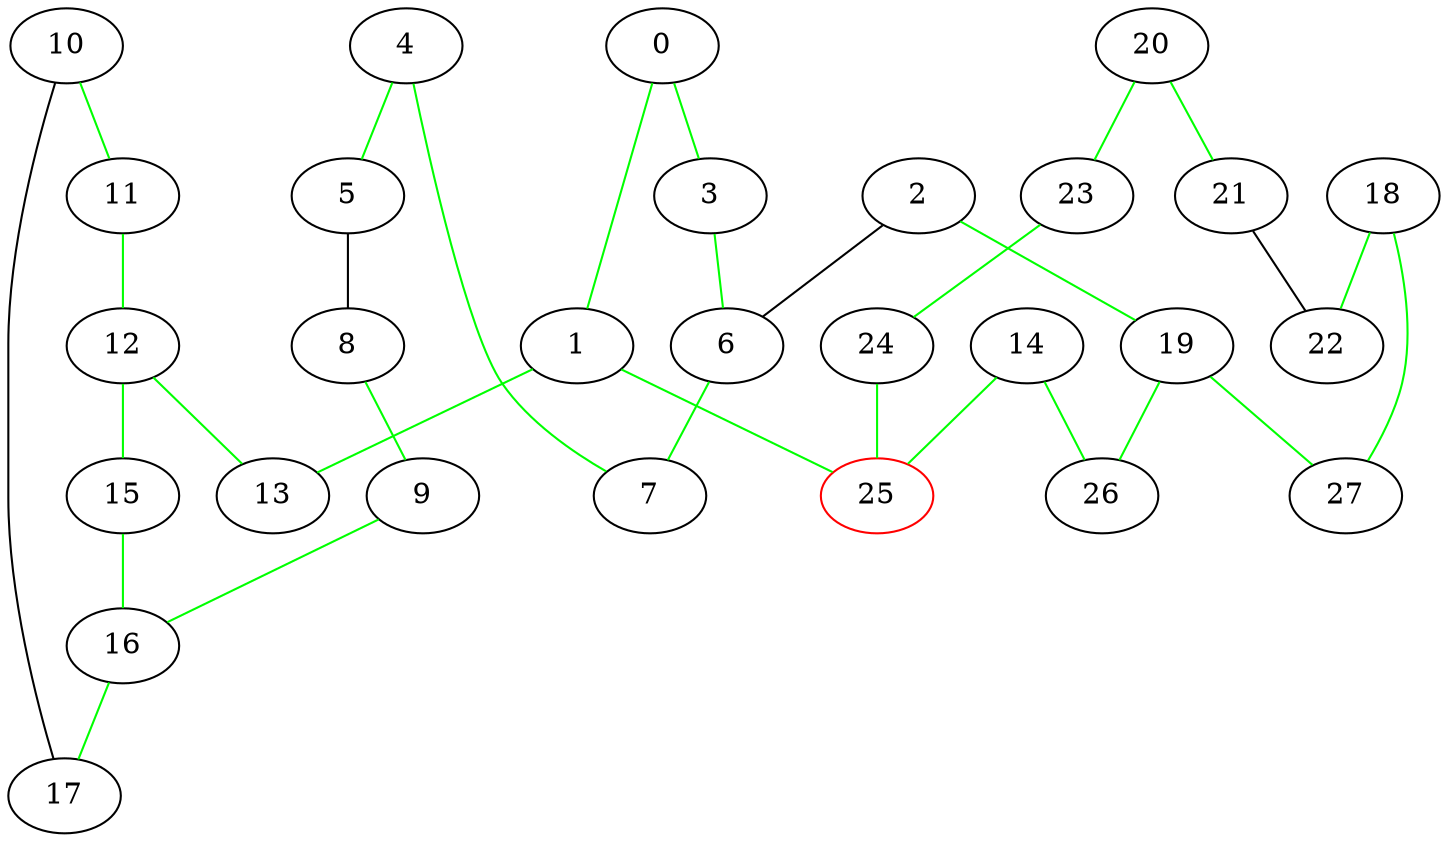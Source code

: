 graph G {
0 [color=black, label=0];
1 [color=black, label=1];
2 [color=black, label=2];
3 [color=black, label=3];
4 [color=black, label=4];
5 [color=black, label=5];
6 [color=black, label=6];
7 [color=black, label=7];
8 [color=black, label=8];
9 [color=black, label=9];
10 [color=black, label=10];
11 [color=black, label=11];
12 [color=black, label=12];
13 [color=black, label=13];
14 [color=black, label=14];
15 [color=black, label=15];
16 [color=black, label=16];
17 [color=black, label=17];
18 [color=black, label=18];
19 [color=black, label=19];
20 [color=black, label=20];
21 [color=black, label=21];
22 [color=black, label=22];
23 [color=black, label=23];
24 [color=black, label=24];
25 [color=red, label=25];
26 [color=black, label=26];
27 [color=black, label=27];
0--1  [color=green, label=""];
0--3  [color=green, label=""];
1--25  [color=green, label=""];
1--13  [color=green, label=""];
2--19  [color=green, label=""];
2--6  [color=black, label=""];
3--6  [color=green, label=""];
4--5  [color=green, label=""];
4--7  [color=green, label=""];
5--8  [color=black, label=""];
6--7  [color=green, label=""];
8--9  [color=green, label=""];
9--16  [color=green, label=""];
10--17  [color=black, label=""];
10--11  [color=green, label=""];
11--12  [color=green, label=""];
12--13  [color=green, label=""];
12--15  [color=green, label=""];
14--25  [color=green, label=""];
14--26  [color=green, label=""];
15--16  [color=green, label=""];
16--17  [color=green, label=""];
18--27  [color=green, label=""];
18--22  [color=green, label=""];
19--27  [color=green, label=""];
19--26  [color=green, label=""];
20--21  [color=green, label=""];
20--23  [color=green, label=""];
21--22  [color=black, label=""];
23--24  [color=green, label=""];
24--25  [color=green, label=""];
}
